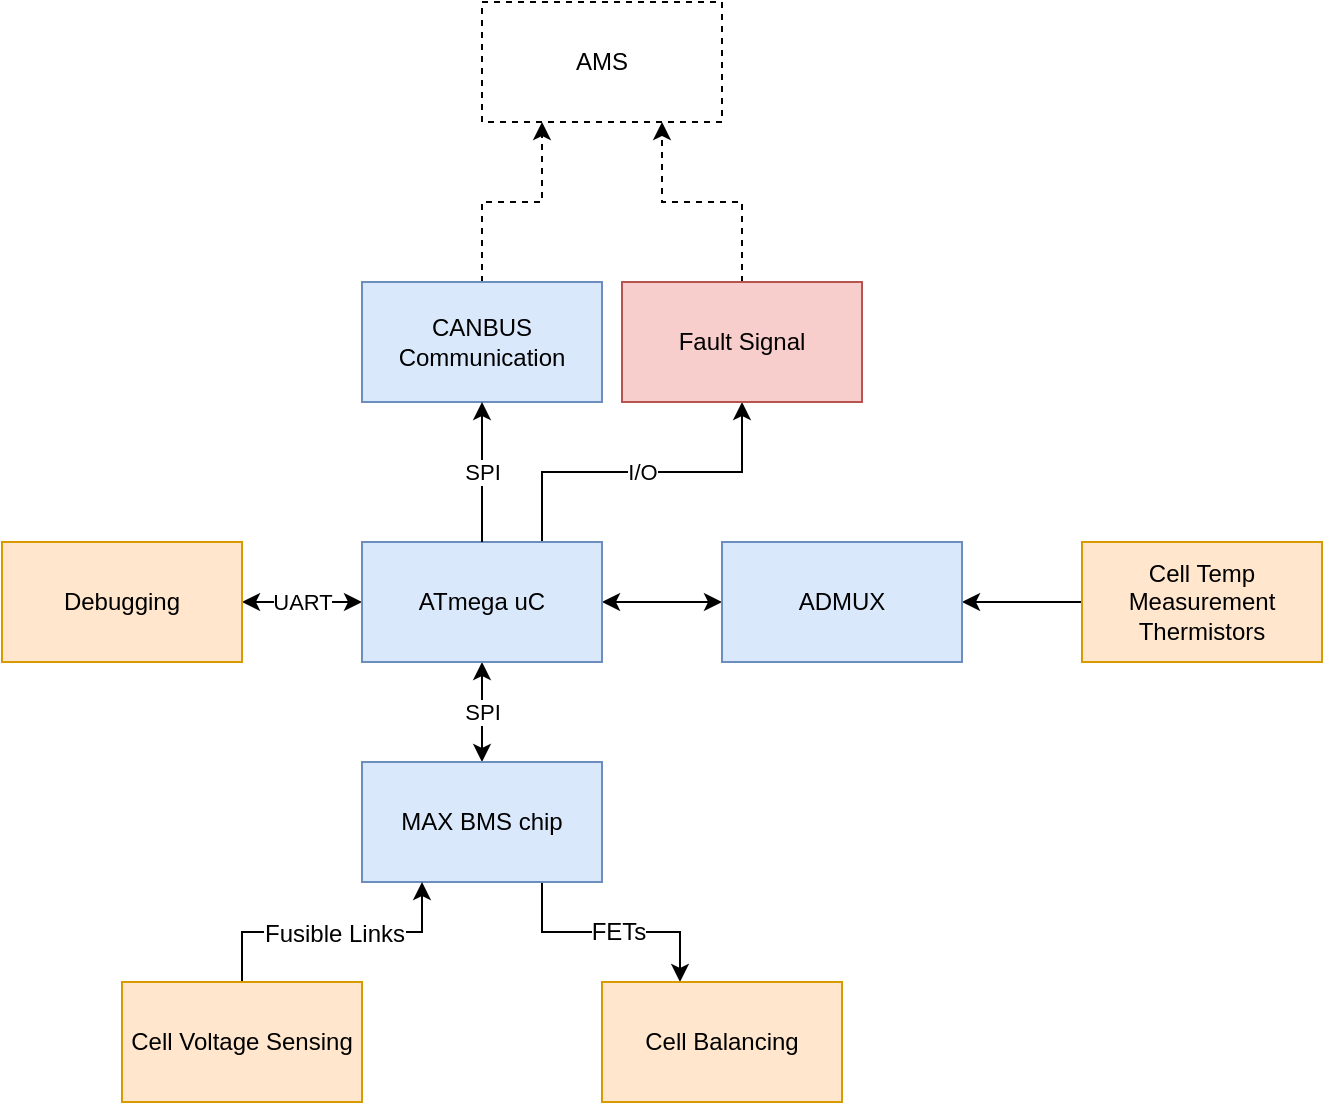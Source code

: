 <mxfile version="12.6.2" type="github">
  <diagram id="RA-3rsy6pqOgJvhp7-o8" name="Page-1">
    <mxGraphModel dx="1422" dy="804" grid="1" gridSize="10" guides="1" tooltips="1" connect="1" arrows="1" fold="1" page="1" pageScale="1" pageWidth="827" pageHeight="1169" math="0" shadow="0">
      <root>
        <mxCell id="0"/>
        <mxCell id="1" parent="0"/>
        <mxCell id="VFxLOMeDqTugYbL5dFca-1" value="SPI" style="edgeStyle=none;rounded=0;orthogonalLoop=1;jettySize=auto;html=1;exitX=0.5;exitY=1;exitDx=0;exitDy=0;entryX=0.5;entryY=0;entryDx=0;entryDy=0;startArrow=classic;startFill=1;" parent="1" source="VFxLOMeDqTugYbL5dFca-4" target="VFxLOMeDqTugYbL5dFca-7" edge="1">
          <mxGeometry relative="1" as="geometry"/>
        </mxCell>
        <mxCell id="VFxLOMeDqTugYbL5dFca-2" style="edgeStyle=none;rounded=0;orthogonalLoop=1;jettySize=auto;html=1;exitX=1;exitY=0.5;exitDx=0;exitDy=0;entryX=0;entryY=0.5;entryDx=0;entryDy=0;startArrow=classic;startFill=1;" parent="1" source="VFxLOMeDqTugYbL5dFca-4" target="VFxLOMeDqTugYbL5dFca-18" edge="1">
          <mxGeometry relative="1" as="geometry"/>
        </mxCell>
        <mxCell id="VFxLOMeDqTugYbL5dFca-3" value="I/O" style="edgeStyle=orthogonalEdgeStyle;rounded=0;orthogonalLoop=1;jettySize=auto;html=1;exitX=0.75;exitY=0;exitDx=0;exitDy=0;entryX=0.5;entryY=1;entryDx=0;entryDy=0;startArrow=none;startFill=0;endArrow=classic;endFill=1;" parent="1" source="VFxLOMeDqTugYbL5dFca-4" target="VFxLOMeDqTugYbL5dFca-17" edge="1">
          <mxGeometry relative="1" as="geometry"/>
        </mxCell>
        <mxCell id="vMq4nsGjDun4cYbEDkT7-3" value="UART" style="edgeStyle=orthogonalEdgeStyle;rounded=0;orthogonalLoop=1;jettySize=auto;html=1;exitX=0;exitY=0.5;exitDx=0;exitDy=0;entryX=1;entryY=0.5;entryDx=0;entryDy=0;startArrow=classic;startFill=1;" edge="1" parent="1" source="VFxLOMeDqTugYbL5dFca-4" target="vMq4nsGjDun4cYbEDkT7-1">
          <mxGeometry relative="1" as="geometry"/>
        </mxCell>
        <mxCell id="VFxLOMeDqTugYbL5dFca-4" value="ATmega uC" style="rounded=0;whiteSpace=wrap;html=1;fillColor=#dae8fc;strokeColor=#6c8ebf;" parent="1" vertex="1">
          <mxGeometry x="280" y="400" width="120" height="60" as="geometry"/>
        </mxCell>
        <mxCell id="VFxLOMeDqTugYbL5dFca-5" style="edgeStyle=orthogonalEdgeStyle;rounded=0;orthogonalLoop=1;jettySize=auto;html=1;exitX=0.75;exitY=1;exitDx=0;exitDy=0;entryX=0.325;entryY=0;entryDx=0;entryDy=0;entryPerimeter=0;" parent="1" source="VFxLOMeDqTugYbL5dFca-7" target="VFxLOMeDqTugYbL5dFca-8" edge="1">
          <mxGeometry relative="1" as="geometry"/>
        </mxCell>
        <mxCell id="VFxLOMeDqTugYbL5dFca-6" value="FETs" style="text;html=1;align=center;verticalAlign=middle;resizable=0;points=[];labelBackgroundColor=#ffffff;" parent="VFxLOMeDqTugYbL5dFca-5" vertex="1" connectable="0">
          <mxGeometry x="0.229" y="4" relative="1" as="geometry">
            <mxPoint x="-10" y="4" as="offset"/>
          </mxGeometry>
        </mxCell>
        <mxCell id="VFxLOMeDqTugYbL5dFca-7" value="MAX BMS chip" style="rounded=0;whiteSpace=wrap;html=1;fillColor=#dae8fc;strokeColor=#6c8ebf;" parent="1" vertex="1">
          <mxGeometry x="280" y="510" width="120" height="60" as="geometry"/>
        </mxCell>
        <mxCell id="VFxLOMeDqTugYbL5dFca-8" value="Cell Balancing" style="rounded=0;whiteSpace=wrap;html=1;fillColor=#ffe6cc;strokeColor=#d79b00;" parent="1" vertex="1">
          <mxGeometry x="400" y="620" width="120" height="60" as="geometry"/>
        </mxCell>
        <mxCell id="VFxLOMeDqTugYbL5dFca-9" style="edgeStyle=orthogonalEdgeStyle;rounded=0;orthogonalLoop=1;jettySize=auto;html=1;exitX=0.5;exitY=0;exitDx=0;exitDy=0;entryX=0.25;entryY=1;entryDx=0;entryDy=0;" parent="1" source="VFxLOMeDqTugYbL5dFca-11" target="VFxLOMeDqTugYbL5dFca-7" edge="1">
          <mxGeometry relative="1" as="geometry"/>
        </mxCell>
        <mxCell id="VFxLOMeDqTugYbL5dFca-10" value="Fusible Links" style="text;html=1;align=center;verticalAlign=middle;resizable=0;points=[];labelBackgroundColor=#ffffff;" parent="VFxLOMeDqTugYbL5dFca-9" vertex="1" connectable="0">
          <mxGeometry x="0.2" y="-1" relative="1" as="geometry">
            <mxPoint x="-13" as="offset"/>
          </mxGeometry>
        </mxCell>
        <mxCell id="VFxLOMeDqTugYbL5dFca-11" value="Cell Voltage Sensing" style="rounded=0;whiteSpace=wrap;html=1;fillColor=#ffe6cc;strokeColor=#d79b00;" parent="1" vertex="1">
          <mxGeometry x="160" y="620" width="120" height="60" as="geometry"/>
        </mxCell>
        <mxCell id="VFxLOMeDqTugYbL5dFca-12" style="edgeStyle=none;rounded=0;orthogonalLoop=1;jettySize=auto;html=1;exitX=0;exitY=0.5;exitDx=0;exitDy=0;entryX=1;entryY=0.5;entryDx=0;entryDy=0;startArrow=none;startFill=0;endArrow=classic;endFill=1;" parent="1" source="VFxLOMeDqTugYbL5dFca-13" target="VFxLOMeDqTugYbL5dFca-18" edge="1">
          <mxGeometry relative="1" as="geometry"/>
        </mxCell>
        <mxCell id="VFxLOMeDqTugYbL5dFca-13" value="Cell Temp&lt;br&gt;Measurement Thermistors" style="rounded=0;whiteSpace=wrap;html=1;fillColor=#ffe6cc;strokeColor=#d79b00;" parent="1" vertex="1">
          <mxGeometry x="640" y="400" width="120" height="60" as="geometry"/>
        </mxCell>
        <mxCell id="VFxLOMeDqTugYbL5dFca-14" style="edgeStyle=orthogonalEdgeStyle;rounded=0;orthogonalLoop=1;jettySize=auto;html=1;exitX=0.5;exitY=0;exitDx=0;exitDy=0;startArrow=none;startFill=0;endArrow=classic;endFill=1;dashed=1;entryX=0.25;entryY=1;entryDx=0;entryDy=0;" parent="1" source="VFxLOMeDqTugYbL5dFca-15" target="VFxLOMeDqTugYbL5dFca-19" edge="1">
          <mxGeometry relative="1" as="geometry">
            <mxPoint x="350" y="190" as="targetPoint"/>
          </mxGeometry>
        </mxCell>
        <mxCell id="VFxLOMeDqTugYbL5dFca-15" value="CANBUS Communication" style="rounded=0;whiteSpace=wrap;html=1;fillColor=#dae8fc;strokeColor=#6c8ebf;" parent="1" vertex="1">
          <mxGeometry x="280" y="270" width="120" height="60" as="geometry"/>
        </mxCell>
        <mxCell id="VFxLOMeDqTugYbL5dFca-16" style="edgeStyle=orthogonalEdgeStyle;rounded=0;orthogonalLoop=1;jettySize=auto;html=1;exitX=0.5;exitY=0;exitDx=0;exitDy=0;entryX=0.75;entryY=1;entryDx=0;entryDy=0;dashed=1;startArrow=none;startFill=0;endArrow=classic;endFill=1;" parent="1" source="VFxLOMeDqTugYbL5dFca-17" target="VFxLOMeDqTugYbL5dFca-19" edge="1">
          <mxGeometry relative="1" as="geometry"/>
        </mxCell>
        <mxCell id="VFxLOMeDqTugYbL5dFca-17" value="Fault Signal" style="rounded=0;whiteSpace=wrap;html=1;fillColor=#f8cecc;strokeColor=#b85450;" parent="1" vertex="1">
          <mxGeometry x="410" y="270" width="120" height="60" as="geometry"/>
        </mxCell>
        <mxCell id="VFxLOMeDqTugYbL5dFca-18" value="ADMUX" style="rounded=0;whiteSpace=wrap;html=1;fillColor=#dae8fc;strokeColor=#6c8ebf;" parent="1" vertex="1">
          <mxGeometry x="460" y="400" width="120" height="60" as="geometry"/>
        </mxCell>
        <mxCell id="VFxLOMeDqTugYbL5dFca-19" value="AMS" style="rounded=0;whiteSpace=wrap;html=1;gradientColor=none;strokeColor=#000000;dashed=1;" parent="1" vertex="1">
          <mxGeometry x="340" y="130" width="120" height="60" as="geometry"/>
        </mxCell>
        <mxCell id="VFxLOMeDqTugYbL5dFca-20" value="SPI" style="edgeStyle=orthogonalEdgeStyle;rounded=0;orthogonalLoop=1;jettySize=auto;html=1;exitX=0.5;exitY=0;exitDx=0;exitDy=0;startArrow=none;startFill=0;endArrow=classic;endFill=1;" parent="1" source="VFxLOMeDqTugYbL5dFca-4" target="VFxLOMeDqTugYbL5dFca-15" edge="1">
          <mxGeometry relative="1" as="geometry"/>
        </mxCell>
        <mxCell id="vMq4nsGjDun4cYbEDkT7-1" value="Debugging" style="rounded=0;whiteSpace=wrap;html=1;fillColor=#ffe6cc;strokeColor=#d79b00;" vertex="1" parent="1">
          <mxGeometry x="100" y="400" width="120" height="60" as="geometry"/>
        </mxCell>
      </root>
    </mxGraphModel>
  </diagram>
</mxfile>
